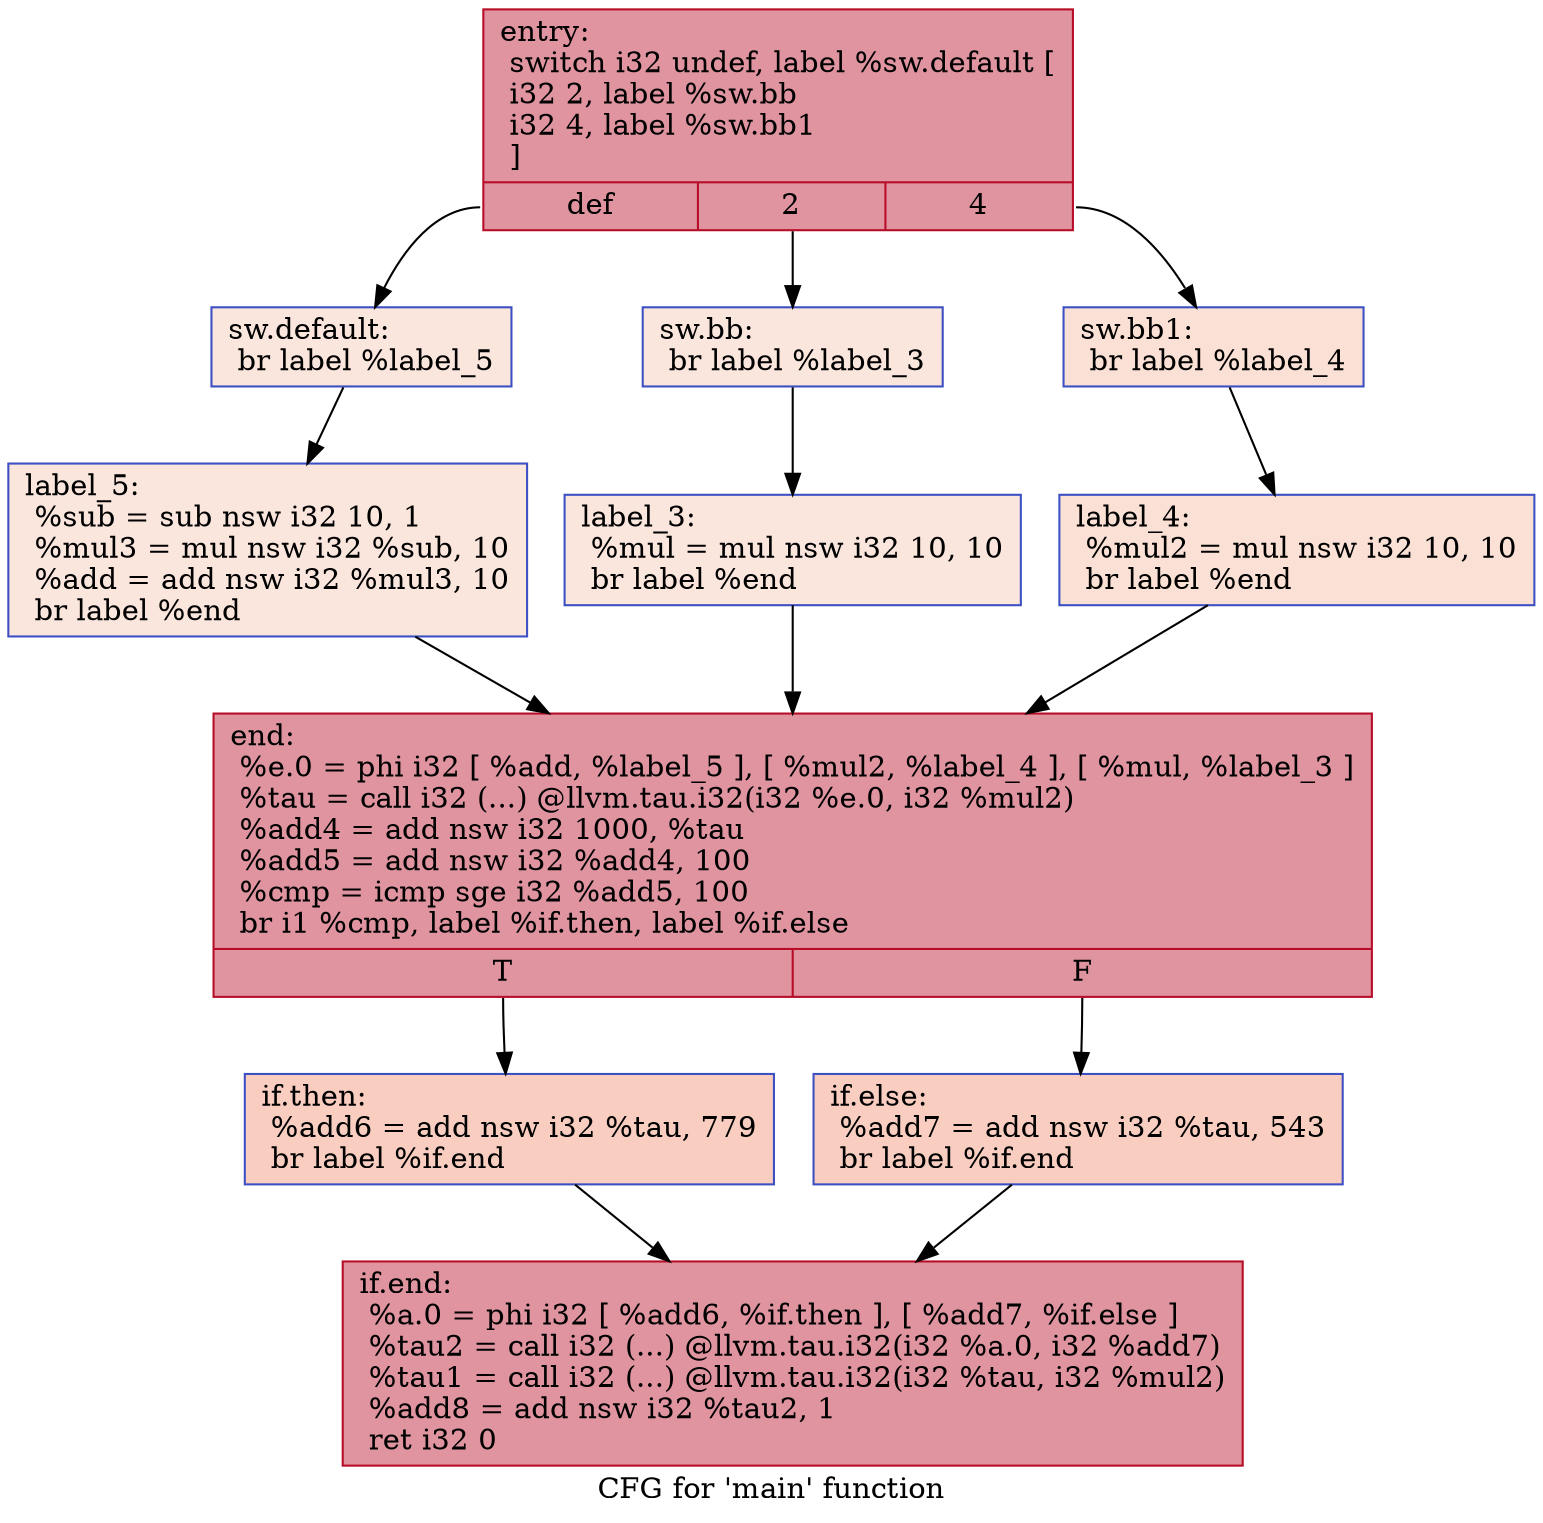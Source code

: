 digraph "CFG for 'main' function" {
	label="CFG for 'main' function";

	Node0x55b3ff3349d0 [shape=record,color="#b70d28ff", style=filled, fillcolor="#b70d2870",label="{entry:\l  switch i32 undef, label %sw.default [\l    i32 2, label %sw.bb\l    i32 4, label %sw.bb1\l  ]\l|{<s0>def|<s1>2|<s2>4}}"];
	Node0x55b3ff3349d0:s0 -> Node0x55b3ff334f30;
	Node0x55b3ff3349d0:s1 -> Node0x55b3ff334fb0;
	Node0x55b3ff3349d0:s2 -> Node0x55b3ff335050;
	Node0x55b3ff334fb0 [shape=record,color="#3d50c3ff", style=filled, fillcolor="#f3c7b170",label="{sw.bb:                                            \l  br label %label_3\l}"];
	Node0x55b3ff334fb0 -> Node0x55b3ff3351e0;
	Node0x55b3ff335050 [shape=record,color="#3d50c3ff", style=filled, fillcolor="#f7bca170",label="{sw.bb1:                                           \l  br label %label_4\l}"];
	Node0x55b3ff335050 -> Node0x55b3ff3352c0;
	Node0x55b3ff334f30 [shape=record,color="#3d50c3ff", style=filled, fillcolor="#f3c7b170",label="{sw.default:                                       \l  br label %label_5\l}"];
	Node0x55b3ff334f30 -> Node0x55b3ff3353a0;
	Node0x55b3ff3351e0 [shape=record,color="#3d50c3ff", style=filled, fillcolor="#f3c7b170",label="{label_3:                                          \l  %mul = mul nsw i32 10, 10\l  br label %end\l}"];
	Node0x55b3ff3351e0 -> Node0x55b3ff335560;
	Node0x55b3ff3352c0 [shape=record,color="#3d50c3ff", style=filled, fillcolor="#f7bca170",label="{label_4:                                          \l  %mul2 = mul nsw i32 10, 10\l  br label %end\l}"];
	Node0x55b3ff3352c0 -> Node0x55b3ff335560;
	Node0x55b3ff3353a0 [shape=record,color="#3d50c3ff", style=filled, fillcolor="#f3c7b170",label="{label_5:                                          \l  %sub = sub nsw i32 10, 1\l  %mul3 = mul nsw i32 %sub, 10\l  %add = add nsw i32 %mul3, 10\l  br label %end\l}"];
	Node0x55b3ff3353a0 -> Node0x55b3ff335560;
	Node0x55b3ff335560 [shape=record,color="#b70d28ff", style=filled, fillcolor="#b70d2870",label="{end:                                              \l  %e.0 = phi i32 [ %add, %label_5 ], [ %mul2, %label_4 ], [ %mul, %label_3 ]\l  %tau = call i32 (...) @llvm.tau.i32(i32 %e.0, i32 %mul2)\l  %add4 = add nsw i32 1000, %tau\l  %add5 = add nsw i32 %add4, 100\l  %cmp = icmp sge i32 %add5, 100\l  br i1 %cmp, label %if.then, label %if.else\l|{<s0>T|<s1>F}}"];
	Node0x55b3ff335560:s0 -> Node0x55b3ff336100;
	Node0x55b3ff335560:s1 -> Node0x55b3ff336170;
	Node0x55b3ff336100 [shape=record,color="#3d50c3ff", style=filled, fillcolor="#f2907270",label="{if.then:                                          \l  %add6 = add nsw i32 %tau, 779\l  br label %if.end\l}"];
	Node0x55b3ff336100 -> Node0x55b3ff336370;
	Node0x55b3ff336170 [shape=record,color="#3d50c3ff", style=filled, fillcolor="#f2907270",label="{if.else:                                          \l  %add7 = add nsw i32 %tau, 543\l  br label %if.end\l}"];
	Node0x55b3ff336170 -> Node0x55b3ff336370;
	Node0x55b3ff336370 [shape=record,color="#b70d28ff", style=filled, fillcolor="#b70d2870",label="{if.end:                                           \l  %a.0 = phi i32 [ %add6, %if.then ], [ %add7, %if.else ]\l  %tau2 = call i32 (...) @llvm.tau.i32(i32 %a.0, i32 %add7)\l  %tau1 = call i32 (...) @llvm.tau.i32(i32 %tau, i32 %mul2)\l  %add8 = add nsw i32 %tau2, 1\l  ret i32 0\l}"];
}
